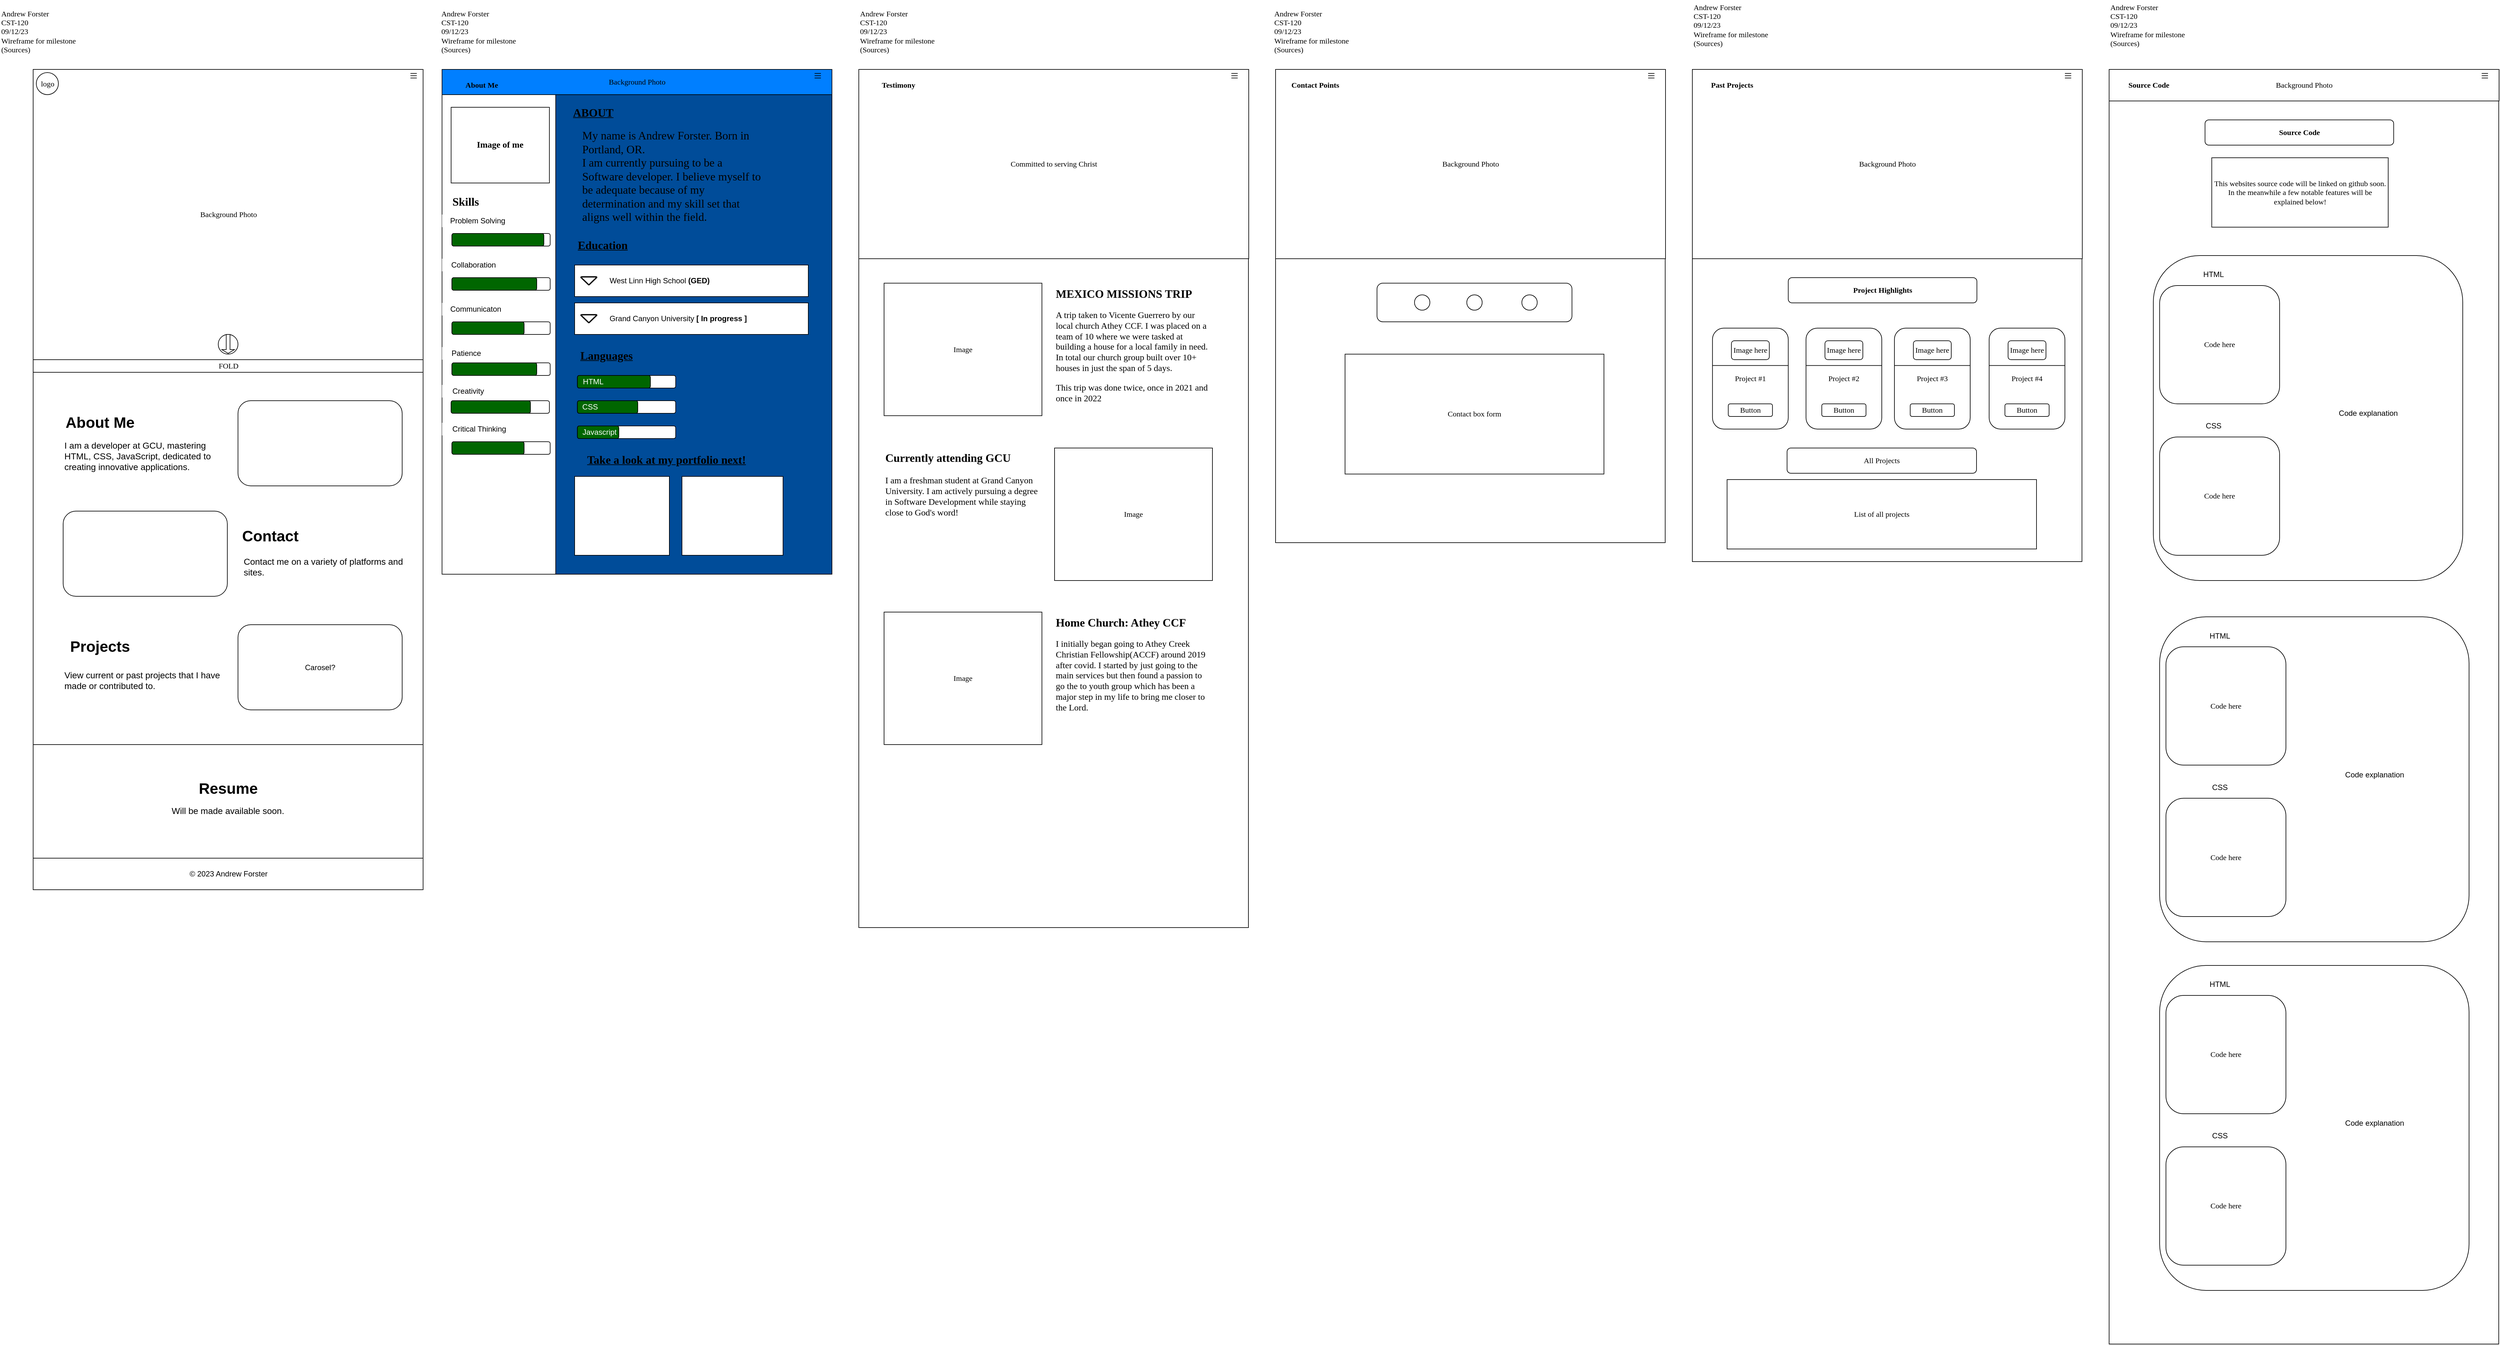 <mxfile version="22.1.8" type="device">
  <diagram name="Page-1" id="DfaQIMsCDU9yjPbXMoNp">
    <mxGraphModel dx="1050" dy="522" grid="1" gridSize="10" guides="1" tooltips="1" connect="1" arrows="1" fold="1" page="1" pageScale="1" pageWidth="850" pageHeight="1100" math="0" shadow="0">
      <root>
        <mxCell id="0" />
        <mxCell id="1" parent="0" />
        <mxCell id="XNPPgBirTSKhmGmdOp4F-1" value="Andrew Forster&lt;br&gt;&lt;div style=&quot;&quot;&gt;&lt;span style=&quot;background-color: initial;&quot;&gt;CST-120&lt;/span&gt;&lt;/div&gt;&lt;div style=&quot;&quot;&gt;&lt;span style=&quot;background-color: initial;&quot;&gt;09/12/23&lt;/span&gt;&lt;/div&gt;&lt;div style=&quot;&quot;&gt;&lt;span style=&quot;background-color: initial;&quot;&gt;Wireframe for milestone&amp;nbsp;&lt;/span&gt;&lt;/div&gt;&lt;div style=&quot;&quot;&gt;&lt;span style=&quot;background-color: initial;&quot;&gt;(Sources)&lt;/span&gt;&lt;/div&gt;" style="text;strokeColor=none;align=left;fillColor=none;html=1;verticalAlign=middle;whiteSpace=wrap;rounded=0;fontFamily=Montserrat;fontSource=https%3A%2F%2Ffonts.googleapis.com%2Fcss%3Ffamily%3DMontserrat;" parent="1" vertex="1">
          <mxGeometry x="160" y="30" width="155" height="80" as="geometry" />
        </mxCell>
        <mxCell id="XNPPgBirTSKhmGmdOp4F-4" value="Background Photo" style="rounded=0;whiteSpace=wrap;html=1;fontFamily=Montserrat;fontSource=https%3A%2F%2Ffonts.googleapis.com%2Fcss%3Ffamily%3DMontserrat;" parent="1" vertex="1">
          <mxGeometry x="212.5" y="130" width="617.5" height="460" as="geometry" />
        </mxCell>
        <mxCell id="XNPPgBirTSKhmGmdOp4F-12" value="logo" style="ellipse;whiteSpace=wrap;html=1;aspect=fixed;fontFamily=Montserrat;fontSource=https%3A%2F%2Ffonts.googleapis.com%2Fcss%3Ffamily%3DMontserrat;" parent="1" vertex="1">
          <mxGeometry x="217.5" y="135" width="35" height="35" as="geometry" />
        </mxCell>
        <mxCell id="XNPPgBirTSKhmGmdOp4F-13" value="FOLD" style="rounded=0;whiteSpace=wrap;html=1;fontFamily=Montserrat;fontSource=https%3A%2F%2Ffonts.googleapis.com%2Fcss%3Ffamily%3DMontserrat;" parent="1" vertex="1">
          <mxGeometry x="212.5" y="590" width="617.5" height="20" as="geometry" />
        </mxCell>
        <mxCell id="XNPPgBirTSKhmGmdOp4F-15" value="" style="ellipse;whiteSpace=wrap;html=1;aspect=fixed;fontFamily=Montserrat;fontSource=https%3A%2F%2Ffonts.googleapis.com%2Fcss%3Ffamily%3DMontserrat;" parent="1" vertex="1">
          <mxGeometry x="505.63" y="550" width="31.25" height="31.25" as="geometry" />
        </mxCell>
        <mxCell id="XNPPgBirTSKhmGmdOp4F-17" value="" style="shape=singleArrow;direction=south;whiteSpace=wrap;html=1;fontFamily=Montserrat;fontSource=https%3A%2F%2Ffonts.googleapis.com%2Fcss%3Ffamily%3DMontserrat;" parent="1" vertex="1">
          <mxGeometry x="511.25" y="550" width="20" height="30" as="geometry" />
        </mxCell>
        <mxCell id="XNPPgBirTSKhmGmdOp4F-49" value="" style="endArrow=none;html=1;rounded=0;fontFamily=Montserrat;fontSource=https%3A%2F%2Ffonts.googleapis.com%2Fcss%3Ffamily%3DMontserrat;" parent="1" edge="1">
          <mxGeometry width="50" height="50" relative="1" as="geometry">
            <mxPoint x="810" y="140" as="sourcePoint" />
            <mxPoint x="820" y="140" as="targetPoint" />
          </mxGeometry>
        </mxCell>
        <mxCell id="XNPPgBirTSKhmGmdOp4F-53" value="" style="shape=link;html=1;rounded=0;width=7.183;fontFamily=Montserrat;fontSource=https%3A%2F%2Ffonts.googleapis.com%2Fcss%3Ffamily%3DMontserrat;" parent="1" edge="1">
          <mxGeometry width="100" relative="1" as="geometry">
            <mxPoint x="810" y="140" as="sourcePoint" />
            <mxPoint x="820" y="140" as="targetPoint" />
          </mxGeometry>
        </mxCell>
        <mxCell id="XNPPgBirTSKhmGmdOp4F-59" value="Background Photo" style="rounded=0;whiteSpace=wrap;html=1;fillColor=#007FFF;fontFamily=Montserrat;fontSource=https%3A%2F%2Ffonts.googleapis.com%2Fcss%3Ffamily%3DMontserrat;" parent="1" vertex="1">
          <mxGeometry x="860" y="130" width="617.5" height="40" as="geometry" />
        </mxCell>
        <mxCell id="XNPPgBirTSKhmGmdOp4F-60" value="" style="endArrow=none;html=1;rounded=0;fontFamily=Montserrat;fontSource=https%3A%2F%2Ffonts.googleapis.com%2Fcss%3Ffamily%3DMontserrat;" parent="1" edge="1">
          <mxGeometry width="50" height="50" relative="1" as="geometry">
            <mxPoint x="1450" y="140" as="sourcePoint" />
            <mxPoint x="1460" y="140" as="targetPoint" />
          </mxGeometry>
        </mxCell>
        <mxCell id="XNPPgBirTSKhmGmdOp4F-61" value="" style="shape=link;html=1;rounded=0;width=7.183;fontFamily=Montserrat;fontSource=https%3A%2F%2Ffonts.googleapis.com%2Fcss%3Ffamily%3DMontserrat;" parent="1" edge="1">
          <mxGeometry width="100" relative="1" as="geometry">
            <mxPoint x="1450" y="140" as="sourcePoint" />
            <mxPoint x="1460" y="140" as="targetPoint" />
          </mxGeometry>
        </mxCell>
        <mxCell id="XNPPgBirTSKhmGmdOp4F-62" value="&lt;b&gt;About Me&lt;/b&gt;" style="text;html=1;strokeColor=none;fillColor=none;align=center;verticalAlign=middle;whiteSpace=wrap;rounded=0;fontFamily=Montserrat;fontSource=https%3A%2F%2Ffonts.googleapis.com%2Fcss%3Ffamily%3DMontserrat;" parent="1" vertex="1">
          <mxGeometry x="860" y="140" width="126.25" height="30" as="geometry" />
        </mxCell>
        <mxCell id="XNPPgBirTSKhmGmdOp4F-139" value="" style="rounded=0;whiteSpace=wrap;html=1;fontFamily=Montserrat;fontSource=https%3A%2F%2Ffonts.googleapis.com%2Fcss%3Ffamily%3DMontserrat;" parent="1" vertex="1">
          <mxGeometry x="1520" y="430" width="617" height="1060" as="geometry" />
        </mxCell>
        <mxCell id="XNPPgBirTSKhmGmdOp4F-140" value="Committed to serving Christ" style="rounded=0;whiteSpace=wrap;html=1;fontFamily=Montserrat;fontSource=https%3A%2F%2Ffonts.googleapis.com%2Fcss%3Ffamily%3DMontserrat;" parent="1" vertex="1">
          <mxGeometry x="1520" y="130" width="617.5" height="300" as="geometry" />
        </mxCell>
        <mxCell id="XNPPgBirTSKhmGmdOp4F-141" value="" style="endArrow=none;html=1;rounded=0;fontFamily=Montserrat;fontSource=https%3A%2F%2Ffonts.googleapis.com%2Fcss%3Ffamily%3DMontserrat;" parent="1" edge="1">
          <mxGeometry width="50" height="50" relative="1" as="geometry">
            <mxPoint x="2110" y="140" as="sourcePoint" />
            <mxPoint x="2120" y="140" as="targetPoint" />
          </mxGeometry>
        </mxCell>
        <mxCell id="XNPPgBirTSKhmGmdOp4F-142" value="" style="shape=link;html=1;rounded=0;width=7.183;fontFamily=Montserrat;fontSource=https%3A%2F%2Ffonts.googleapis.com%2Fcss%3Ffamily%3DMontserrat;" parent="1" edge="1">
          <mxGeometry width="100" relative="1" as="geometry">
            <mxPoint x="2110" y="140" as="sourcePoint" />
            <mxPoint x="2120" y="140" as="targetPoint" />
          </mxGeometry>
        </mxCell>
        <mxCell id="XNPPgBirTSKhmGmdOp4F-143" value="&lt;b&gt;Testimony&lt;/b&gt;" style="text;html=1;strokeColor=none;fillColor=none;align=center;verticalAlign=middle;whiteSpace=wrap;rounded=0;fontFamily=Montserrat;fontSource=https%3A%2F%2Ffonts.googleapis.com%2Fcss%3Ffamily%3DMontserrat;" parent="1" vertex="1">
          <mxGeometry x="1520" y="140" width="126.25" height="30" as="geometry" />
        </mxCell>
        <mxCell id="XNPPgBirTSKhmGmdOp4F-162" value="&lt;font style=&quot;&quot;&gt;&lt;font style=&quot;font-size: 18px;&quot;&gt;&lt;b style=&quot;&quot;&gt;MEXICO MISSIONS TRIP&lt;/b&gt;&lt;br&gt;&lt;/font&gt;&lt;br&gt;&lt;font style=&quot;font-size: 14px;&quot;&gt;A trip taken to Vicente Guerrero by our local church Athey CCF. I was placed on a team of 10 where we were tasked at building a house for a local family in need. In total our church group built over 10+ houses in just the span of 5 days.&lt;br&gt;&lt;/font&gt;&lt;br&gt;&lt;font style=&quot;font-size: 14px;&quot;&gt;This trip was done twice, once in 2021 and once in 2022&lt;/font&gt;&lt;br&gt;&lt;/font&gt;" style="rounded=0;whiteSpace=wrap;html=1;fontFamily=Montserrat;fontSource=https%3A%2F%2Ffonts.googleapis.com%2Fcss%3Ffamily%3DMontserrat;strokeColor=none;align=left;verticalAlign=top;" parent="1" vertex="1">
          <mxGeometry x="1830" y="468.75" width="250" height="211.25" as="geometry" />
        </mxCell>
        <mxCell id="XNPPgBirTSKhmGmdOp4F-163" value="" style="rounded=0;whiteSpace=wrap;html=1;fontFamily=Montserrat;fontSource=https%3A%2F%2Ffonts.googleapis.com%2Fcss%3Ffamily%3DMontserrat;" parent="1" vertex="1">
          <mxGeometry x="2180" y="430" width="617" height="450" as="geometry" />
        </mxCell>
        <mxCell id="XNPPgBirTSKhmGmdOp4F-164" value="Background Photo" style="rounded=0;whiteSpace=wrap;html=1;fontFamily=Montserrat;fontSource=https%3A%2F%2Ffonts.googleapis.com%2Fcss%3Ffamily%3DMontserrat;" parent="1" vertex="1">
          <mxGeometry x="2180" y="130" width="617.5" height="300" as="geometry" />
        </mxCell>
        <mxCell id="XNPPgBirTSKhmGmdOp4F-165" value="" style="endArrow=none;html=1;rounded=0;fontFamily=Montserrat;fontSource=https%3A%2F%2Ffonts.googleapis.com%2Fcss%3Ffamily%3DMontserrat;" parent="1" edge="1">
          <mxGeometry width="50" height="50" relative="1" as="geometry">
            <mxPoint x="2770" y="140" as="sourcePoint" />
            <mxPoint x="2780" y="140" as="targetPoint" />
          </mxGeometry>
        </mxCell>
        <mxCell id="XNPPgBirTSKhmGmdOp4F-166" value="" style="shape=link;html=1;rounded=0;width=7.183;fontFamily=Montserrat;fontSource=https%3A%2F%2Ffonts.googleapis.com%2Fcss%3Ffamily%3DMontserrat;" parent="1" edge="1">
          <mxGeometry width="100" relative="1" as="geometry">
            <mxPoint x="2770" y="140" as="sourcePoint" />
            <mxPoint x="2780" y="140" as="targetPoint" />
          </mxGeometry>
        </mxCell>
        <mxCell id="XNPPgBirTSKhmGmdOp4F-167" value="&lt;b&gt;Contact Points&lt;/b&gt;" style="text;html=1;strokeColor=none;fillColor=none;align=center;verticalAlign=middle;whiteSpace=wrap;rounded=0;fontFamily=Montserrat;fontSource=https%3A%2F%2Ffonts.googleapis.com%2Fcss%3Ffamily%3DMontserrat;" parent="1" vertex="1">
          <mxGeometry x="2180" y="140" width="126.25" height="30" as="geometry" />
        </mxCell>
        <mxCell id="XNPPgBirTSKhmGmdOp4F-168" value="" style="rounded=1;whiteSpace=wrap;html=1;fontFamily=Montserrat;fontSource=https%3A%2F%2Ffonts.googleapis.com%2Fcss%3Ffamily%3DMontserrat;" parent="1" vertex="1">
          <mxGeometry x="2340.63" y="468.75" width="308.75" height="61.25" as="geometry" />
        </mxCell>
        <mxCell id="XNPPgBirTSKhmGmdOp4F-170" value="" style="ellipse;whiteSpace=wrap;html=1;aspect=fixed;fontFamily=Montserrat;fontSource=https%3A%2F%2Ffonts.googleapis.com%2Fcss%3Ffamily%3DMontserrat;" parent="1" vertex="1">
          <mxGeometry x="2400" y="487.19" width="24.37" height="24.37" as="geometry" />
        </mxCell>
        <mxCell id="XNPPgBirTSKhmGmdOp4F-171" value="" style="ellipse;whiteSpace=wrap;html=1;aspect=fixed;fontFamily=Montserrat;fontSource=https%3A%2F%2Ffonts.googleapis.com%2Fcss%3Ffamily%3DMontserrat;" parent="1" vertex="1">
          <mxGeometry x="2482.81" y="487.19" width="24.37" height="24.37" as="geometry" />
        </mxCell>
        <mxCell id="XNPPgBirTSKhmGmdOp4F-172" value="" style="ellipse;whiteSpace=wrap;html=1;aspect=fixed;fontFamily=Montserrat;fontSource=https%3A%2F%2Ffonts.googleapis.com%2Fcss%3Ffamily%3DMontserrat;" parent="1" vertex="1">
          <mxGeometry x="2570" y="487.19" width="24.37" height="24.37" as="geometry" />
        </mxCell>
        <mxCell id="XNPPgBirTSKhmGmdOp4F-174" value="Contact box form" style="rounded=0;whiteSpace=wrap;html=1;fontFamily=Montserrat;fontSource=https%3A%2F%2Ffonts.googleapis.com%2Fcss%3Ffamily%3DMontserrat;" parent="1" vertex="1">
          <mxGeometry x="2290.01" y="581.25" width="410" height="190" as="geometry" />
        </mxCell>
        <mxCell id="XNPPgBirTSKhmGmdOp4F-175" value="" style="rounded=0;whiteSpace=wrap;html=1;fontFamily=Montserrat;fontSource=https%3A%2F%2Ffonts.googleapis.com%2Fcss%3Ffamily%3DMontserrat;" parent="1" vertex="1">
          <mxGeometry x="2840" y="430" width="617" height="480" as="geometry" />
        </mxCell>
        <mxCell id="XNPPgBirTSKhmGmdOp4F-176" value="Background Photo" style="rounded=0;whiteSpace=wrap;html=1;fontFamily=Montserrat;fontSource=https%3A%2F%2Ffonts.googleapis.com%2Fcss%3Ffamily%3DMontserrat;" parent="1" vertex="1">
          <mxGeometry x="2840" y="130" width="617.5" height="300" as="geometry" />
        </mxCell>
        <mxCell id="XNPPgBirTSKhmGmdOp4F-177" value="" style="endArrow=none;html=1;rounded=0;fontFamily=Montserrat;fontSource=https%3A%2F%2Ffonts.googleapis.com%2Fcss%3Ffamily%3DMontserrat;" parent="1" edge="1">
          <mxGeometry width="50" height="50" relative="1" as="geometry">
            <mxPoint x="3430" y="140" as="sourcePoint" />
            <mxPoint x="3440" y="140" as="targetPoint" />
          </mxGeometry>
        </mxCell>
        <mxCell id="XNPPgBirTSKhmGmdOp4F-178" value="" style="shape=link;html=1;rounded=0;width=7.183;fontFamily=Montserrat;fontSource=https%3A%2F%2Ffonts.googleapis.com%2Fcss%3Ffamily%3DMontserrat;" parent="1" edge="1">
          <mxGeometry width="100" relative="1" as="geometry">
            <mxPoint x="3430" y="140" as="sourcePoint" />
            <mxPoint x="3440" y="140" as="targetPoint" />
          </mxGeometry>
        </mxCell>
        <mxCell id="XNPPgBirTSKhmGmdOp4F-179" value="&lt;b&gt;Past Projects&lt;/b&gt;" style="text;html=1;strokeColor=none;fillColor=none;align=center;verticalAlign=middle;whiteSpace=wrap;rounded=0;fontFamily=Montserrat;fontSource=https%3A%2F%2Ffonts.googleapis.com%2Fcss%3Ffamily%3DMontserrat;" parent="1" vertex="1">
          <mxGeometry x="2840" y="140" width="126.25" height="30" as="geometry" />
        </mxCell>
        <mxCell id="XNPPgBirTSKhmGmdOp4F-180" value="Project #1" style="rounded=1;whiteSpace=wrap;html=1;fontFamily=Montserrat;fontSource=https%3A%2F%2Ffonts.googleapis.com%2Fcss%3Ffamily%3DMontserrat;" parent="1" vertex="1">
          <mxGeometry x="2871.88" y="540" width="120" height="160" as="geometry" />
        </mxCell>
        <mxCell id="XNPPgBirTSKhmGmdOp4F-181" value="Project #2" style="rounded=1;whiteSpace=wrap;html=1;fontFamily=Montserrat;fontSource=https%3A%2F%2Ffonts.googleapis.com%2Fcss%3Ffamily%3DMontserrat;" parent="1" vertex="1">
          <mxGeometry x="3020" y="540" width="120" height="160" as="geometry" />
        </mxCell>
        <mxCell id="XNPPgBirTSKhmGmdOp4F-182" value="Project #3" style="rounded=1;whiteSpace=wrap;html=1;fontFamily=Montserrat;fontSource=https%3A%2F%2Ffonts.googleapis.com%2Fcss%3Ffamily%3DMontserrat;" parent="1" vertex="1">
          <mxGeometry x="3160" y="540" width="120" height="160" as="geometry" />
        </mxCell>
        <mxCell id="XNPPgBirTSKhmGmdOp4F-183" value="Project #4" style="rounded=1;whiteSpace=wrap;html=1;fontFamily=Montserrat;fontSource=https%3A%2F%2Ffonts.googleapis.com%2Fcss%3Ffamily%3DMontserrat;" parent="1" vertex="1">
          <mxGeometry x="3310" y="540" width="120" height="160" as="geometry" />
        </mxCell>
        <mxCell id="XNPPgBirTSKhmGmdOp4F-184" value="" style="endArrow=none;html=1;rounded=0;entryX=0;entryY=0.5;entryDx=0;entryDy=0;exitX=1;exitY=0.5;exitDx=0;exitDy=0;fontFamily=Montserrat;fontSource=https%3A%2F%2Ffonts.googleapis.com%2Fcss%3Ffamily%3DMontserrat;" parent="1" edge="1">
          <mxGeometry width="50" height="50" relative="1" as="geometry">
            <mxPoint x="3140" y="599.29" as="sourcePoint" />
            <mxPoint x="3020" y="599.29" as="targetPoint" />
          </mxGeometry>
        </mxCell>
        <mxCell id="XNPPgBirTSKhmGmdOp4F-185" value="" style="endArrow=none;html=1;rounded=0;entryX=0;entryY=0.5;entryDx=0;entryDy=0;exitX=1;exitY=0.5;exitDx=0;exitDy=0;fontFamily=Montserrat;fontSource=https%3A%2F%2Ffonts.googleapis.com%2Fcss%3Ffamily%3DMontserrat;" parent="1" edge="1">
          <mxGeometry width="50" height="50" relative="1" as="geometry">
            <mxPoint x="3280" y="599.29" as="sourcePoint" />
            <mxPoint x="3160" y="599.29" as="targetPoint" />
          </mxGeometry>
        </mxCell>
        <mxCell id="XNPPgBirTSKhmGmdOp4F-186" value="" style="endArrow=none;html=1;rounded=0;entryX=0;entryY=0.5;entryDx=0;entryDy=0;exitX=1;exitY=0.5;exitDx=0;exitDy=0;fontFamily=Montserrat;fontSource=https%3A%2F%2Ffonts.googleapis.com%2Fcss%3Ffamily%3DMontserrat;" parent="1" edge="1">
          <mxGeometry width="50" height="50" relative="1" as="geometry">
            <mxPoint x="2991.88" y="599.29" as="sourcePoint" />
            <mxPoint x="2871.88" y="599.29" as="targetPoint" />
          </mxGeometry>
        </mxCell>
        <mxCell id="XNPPgBirTSKhmGmdOp4F-187" value="" style="endArrow=none;html=1;rounded=0;entryX=0;entryY=0.5;entryDx=0;entryDy=0;exitX=1;exitY=0.5;exitDx=0;exitDy=0;fontFamily=Montserrat;fontSource=https%3A%2F%2Ffonts.googleapis.com%2Fcss%3Ffamily%3DMontserrat;" parent="1" edge="1">
          <mxGeometry width="50" height="50" relative="1" as="geometry">
            <mxPoint x="3430" y="599.29" as="sourcePoint" />
            <mxPoint x="3310" y="599.29" as="targetPoint" />
          </mxGeometry>
        </mxCell>
        <mxCell id="XNPPgBirTSKhmGmdOp4F-188" value="Image here" style="rounded=1;whiteSpace=wrap;html=1;fontFamily=Montserrat;fontSource=https%3A%2F%2Ffonts.googleapis.com%2Fcss%3Ffamily%3DMontserrat;" parent="1" vertex="1">
          <mxGeometry x="2901.88" y="560" width="60" height="30" as="geometry" />
        </mxCell>
        <mxCell id="XNPPgBirTSKhmGmdOp4F-189" value="Image here" style="rounded=1;whiteSpace=wrap;html=1;fontFamily=Montserrat;fontSource=https%3A%2F%2Ffonts.googleapis.com%2Fcss%3Ffamily%3DMontserrat;" parent="1" vertex="1">
          <mxGeometry x="3050" y="560" width="60" height="30" as="geometry" />
        </mxCell>
        <mxCell id="XNPPgBirTSKhmGmdOp4F-190" value="Image here" style="rounded=1;whiteSpace=wrap;html=1;fontFamily=Montserrat;fontSource=https%3A%2F%2Ffonts.googleapis.com%2Fcss%3Ffamily%3DMontserrat;" parent="1" vertex="1">
          <mxGeometry x="3190" y="560" width="60" height="30" as="geometry" />
        </mxCell>
        <mxCell id="XNPPgBirTSKhmGmdOp4F-191" value="Image here" style="rounded=1;whiteSpace=wrap;html=1;fontFamily=Montserrat;fontSource=https%3A%2F%2Ffonts.googleapis.com%2Fcss%3Ffamily%3DMontserrat;" parent="1" vertex="1">
          <mxGeometry x="3340" y="560" width="60" height="30" as="geometry" />
        </mxCell>
        <mxCell id="XNPPgBirTSKhmGmdOp4F-192" value="Button" style="rounded=1;whiteSpace=wrap;html=1;fontFamily=Montserrat;fontSource=https%3A%2F%2Ffonts.googleapis.com%2Fcss%3Ffamily%3DMontserrat;" parent="1" vertex="1">
          <mxGeometry x="3045" y="660" width="70" height="20" as="geometry" />
        </mxCell>
        <mxCell id="XNPPgBirTSKhmGmdOp4F-193" value="Button" style="rounded=1;whiteSpace=wrap;html=1;fontFamily=Montserrat;fontSource=https%3A%2F%2Ffonts.googleapis.com%2Fcss%3Ffamily%3DMontserrat;" parent="1" vertex="1">
          <mxGeometry x="2896.88" y="660" width="70" height="20" as="geometry" />
        </mxCell>
        <mxCell id="XNPPgBirTSKhmGmdOp4F-194" value="Button" style="rounded=1;whiteSpace=wrap;html=1;fontFamily=Montserrat;fontSource=https%3A%2F%2Ffonts.googleapis.com%2Fcss%3Ffamily%3DMontserrat;" parent="1" vertex="1">
          <mxGeometry x="3185" y="660" width="70" height="20" as="geometry" />
        </mxCell>
        <mxCell id="XNPPgBirTSKhmGmdOp4F-195" value="Button" style="rounded=1;whiteSpace=wrap;html=1;fontFamily=Montserrat;fontSource=https%3A%2F%2Ffonts.googleapis.com%2Fcss%3Ffamily%3DMontserrat;" parent="1" vertex="1">
          <mxGeometry x="3335" y="660" width="70" height="20" as="geometry" />
        </mxCell>
        <mxCell id="XNPPgBirTSKhmGmdOp4F-196" value="&lt;b&gt;Project Highlights&lt;/b&gt;" style="rounded=1;whiteSpace=wrap;html=1;fontFamily=Montserrat;fontSource=https%3A%2F%2Ffonts.googleapis.com%2Fcss%3Ffamily%3DMontserrat;" parent="1" vertex="1">
          <mxGeometry x="2991.88" y="460" width="298.75" height="40" as="geometry" />
        </mxCell>
        <mxCell id="XNPPgBirTSKhmGmdOp4F-197" value="All Projects" style="rounded=1;whiteSpace=wrap;html=1;fontFamily=Montserrat;fontSource=https%3A%2F%2Ffonts.googleapis.com%2Fcss%3Ffamily%3DMontserrat;" parent="1" vertex="1">
          <mxGeometry x="2990" y="730" width="300" height="40" as="geometry" />
        </mxCell>
        <mxCell id="XNPPgBirTSKhmGmdOp4F-198" value="List of all projects" style="rounded=0;whiteSpace=wrap;html=1;fontFamily=Montserrat;fontSource=https%3A%2F%2Ffonts.googleapis.com%2Fcss%3Ffamily%3DMontserrat;" parent="1" vertex="1">
          <mxGeometry x="2895" y="780" width="490" height="110" as="geometry" />
        </mxCell>
        <mxCell id="XNPPgBirTSKhmGmdOp4F-199" value="" style="rounded=0;whiteSpace=wrap;html=1;fontFamily=Montserrat;fontSource=https%3A%2F%2Ffonts.googleapis.com%2Fcss%3Ffamily%3DMontserrat;" parent="1" vertex="1">
          <mxGeometry x="3500" y="180" width="617" height="1970" as="geometry" />
        </mxCell>
        <mxCell id="XNPPgBirTSKhmGmdOp4F-200" value="Background Photo" style="rounded=0;whiteSpace=wrap;html=1;fontFamily=Montserrat;fontSource=https%3A%2F%2Ffonts.googleapis.com%2Fcss%3Ffamily%3DMontserrat;" parent="1" vertex="1">
          <mxGeometry x="3500" y="130" width="617.5" height="50" as="geometry" />
        </mxCell>
        <mxCell id="XNPPgBirTSKhmGmdOp4F-201" value="" style="endArrow=none;html=1;rounded=0;fontFamily=Montserrat;fontSource=https%3A%2F%2Ffonts.googleapis.com%2Fcss%3Ffamily%3DMontserrat;" parent="1" edge="1">
          <mxGeometry width="50" height="50" relative="1" as="geometry">
            <mxPoint x="4090" y="140" as="sourcePoint" />
            <mxPoint x="4100" y="140" as="targetPoint" />
          </mxGeometry>
        </mxCell>
        <mxCell id="XNPPgBirTSKhmGmdOp4F-202" value="" style="shape=link;html=1;rounded=0;width=7.183;fontFamily=Montserrat;fontSource=https%3A%2F%2Ffonts.googleapis.com%2Fcss%3Ffamily%3DMontserrat;" parent="1" edge="1">
          <mxGeometry width="100" relative="1" as="geometry">
            <mxPoint x="4090" y="140" as="sourcePoint" />
            <mxPoint x="4100" y="140" as="targetPoint" />
          </mxGeometry>
        </mxCell>
        <mxCell id="XNPPgBirTSKhmGmdOp4F-203" value="&lt;b&gt;Source Code&lt;/b&gt;" style="text;html=1;strokeColor=none;fillColor=none;align=center;verticalAlign=middle;whiteSpace=wrap;rounded=0;fontFamily=Montserrat;fontSource=https%3A%2F%2Ffonts.googleapis.com%2Fcss%3Ffamily%3DMontserrat;" parent="1" vertex="1">
          <mxGeometry x="3500" y="140" width="126.25" height="30" as="geometry" />
        </mxCell>
        <mxCell id="XNPPgBirTSKhmGmdOp4F-204" value="" style="rounded=1;whiteSpace=wrap;html=1;fontFamily=Montserrat;fontSource=https%3A%2F%2Ffonts.googleapis.com%2Fcss%3Ffamily%3DMontserrat;" parent="1" vertex="1">
          <mxGeometry x="3570" y="425" width="490" height="515" as="geometry" />
        </mxCell>
        <mxCell id="XNPPgBirTSKhmGmdOp4F-212" value="Code here" style="rounded=1;whiteSpace=wrap;html=1;fontFamily=Montserrat;fontSource=https%3A%2F%2Ffonts.googleapis.com%2Fcss%3Ffamily%3DMontserrat;" parent="1" vertex="1">
          <mxGeometry x="3580" y="472.5" width="190" height="187.5" as="geometry" />
        </mxCell>
        <mxCell id="XNPPgBirTSKhmGmdOp4F-220" value="&lt;b&gt;Source Code&lt;/b&gt;" style="rounded=1;whiteSpace=wrap;html=1;fontFamily=Montserrat;fontSource=https%3A%2F%2Ffonts.googleapis.com%2Fcss%3Ffamily%3DMontserrat;" parent="1" vertex="1">
          <mxGeometry x="3651.88" y="210" width="298.75" height="40" as="geometry" />
        </mxCell>
        <mxCell id="XNPPgBirTSKhmGmdOp4F-222" value="This websites source code will be linked on github soon. In the meanwhile a few notable features will be explained below!" style="rounded=0;whiteSpace=wrap;html=1;fontFamily=Montserrat;fontSource=https%3A%2F%2Ffonts.googleapis.com%2Fcss%3Ffamily%3DMontserrat;" parent="1" vertex="1">
          <mxGeometry x="3662.57" y="270" width="279.38" height="110" as="geometry" />
        </mxCell>
        <mxCell id="AJHhCcERrYtMLQFG_yPB-1" value="Andrew Forster&lt;br&gt;&lt;div style=&quot;&quot;&gt;&lt;span style=&quot;background-color: initial;&quot;&gt;CST-120&lt;/span&gt;&lt;/div&gt;&lt;div style=&quot;&quot;&gt;&lt;span style=&quot;background-color: initial;&quot;&gt;09/12/23&lt;/span&gt;&lt;/div&gt;&lt;div style=&quot;&quot;&gt;&lt;span style=&quot;background-color: initial;&quot;&gt;Wireframe for milestone&amp;nbsp;&lt;/span&gt;&lt;/div&gt;&lt;div style=&quot;&quot;&gt;&lt;span style=&quot;background-color: initial;&quot;&gt;(Sources)&lt;/span&gt;&lt;/div&gt;" style="text;strokeColor=none;align=left;fillColor=none;html=1;verticalAlign=middle;whiteSpace=wrap;rounded=0;fontFamily=Montserrat;fontSource=https%3A%2F%2Ffonts.googleapis.com%2Fcss%3Ffamily%3DMontserrat;" parent="1" vertex="1">
          <mxGeometry x="856.88" y="30" width="155" height="80" as="geometry" />
        </mxCell>
        <mxCell id="AJHhCcERrYtMLQFG_yPB-2" value="Andrew Forster&lt;br&gt;&lt;div style=&quot;&quot;&gt;&lt;span style=&quot;background-color: initial;&quot;&gt;CST-120&lt;/span&gt;&lt;/div&gt;&lt;div style=&quot;&quot;&gt;&lt;span style=&quot;background-color: initial;&quot;&gt;09/12/23&lt;/span&gt;&lt;/div&gt;&lt;div style=&quot;&quot;&gt;&lt;span style=&quot;background-color: initial;&quot;&gt;Wireframe for milestone&amp;nbsp;&lt;/span&gt;&lt;/div&gt;&lt;div style=&quot;&quot;&gt;&lt;span style=&quot;background-color: initial;&quot;&gt;(Sources)&lt;/span&gt;&lt;/div&gt;" style="text;strokeColor=none;align=left;fillColor=none;html=1;verticalAlign=middle;whiteSpace=wrap;rounded=0;fontFamily=Montserrat;fontSource=https%3A%2F%2Ffonts.googleapis.com%2Fcss%3Ffamily%3DMontserrat;" parent="1" vertex="1">
          <mxGeometry x="1520" y="30" width="155" height="80" as="geometry" />
        </mxCell>
        <mxCell id="AJHhCcERrYtMLQFG_yPB-3" value="Andrew Forster&lt;br&gt;&lt;div style=&quot;&quot;&gt;&lt;span style=&quot;background-color: initial;&quot;&gt;CST-120&lt;/span&gt;&lt;/div&gt;&lt;div style=&quot;&quot;&gt;&lt;span style=&quot;background-color: initial;&quot;&gt;09/12/23&lt;/span&gt;&lt;/div&gt;&lt;div style=&quot;&quot;&gt;&lt;span style=&quot;background-color: initial;&quot;&gt;Wireframe for milestone&amp;nbsp;&lt;/span&gt;&lt;/div&gt;&lt;div style=&quot;&quot;&gt;&lt;span style=&quot;background-color: initial;&quot;&gt;(Sources)&lt;/span&gt;&lt;/div&gt;" style="text;strokeColor=none;align=left;fillColor=none;html=1;verticalAlign=middle;whiteSpace=wrap;rounded=0;fontFamily=Montserrat;fontSource=https%3A%2F%2Ffonts.googleapis.com%2Fcss%3Ffamily%3DMontserrat;" parent="1" vertex="1">
          <mxGeometry x="2175.62" y="30" width="155" height="80" as="geometry" />
        </mxCell>
        <mxCell id="AJHhCcERrYtMLQFG_yPB-4" value="Andrew Forster&lt;br&gt;&lt;div style=&quot;&quot;&gt;&lt;span style=&quot;background-color: initial;&quot;&gt;CST-120&lt;/span&gt;&lt;/div&gt;&lt;div style=&quot;&quot;&gt;&lt;span style=&quot;background-color: initial;&quot;&gt;09/12/23&lt;/span&gt;&lt;/div&gt;&lt;div style=&quot;&quot;&gt;&lt;span style=&quot;background-color: initial;&quot;&gt;Wireframe for milestone&amp;nbsp;&lt;/span&gt;&lt;/div&gt;&lt;div style=&quot;&quot;&gt;&lt;span style=&quot;background-color: initial;&quot;&gt;(Sources)&lt;/span&gt;&lt;/div&gt;" style="text;strokeColor=none;align=left;fillColor=none;html=1;verticalAlign=middle;whiteSpace=wrap;rounded=0;fontFamily=Montserrat;fontSource=https%3A%2F%2Ffonts.googleapis.com%2Fcss%3Ffamily%3DMontserrat;" parent="1" vertex="1">
          <mxGeometry x="2840" y="20" width="155" height="80" as="geometry" />
        </mxCell>
        <mxCell id="AJHhCcERrYtMLQFG_yPB-5" value="Andrew Forster&lt;br&gt;&lt;div style=&quot;&quot;&gt;&lt;span style=&quot;background-color: initial;&quot;&gt;CST-120&lt;/span&gt;&lt;/div&gt;&lt;div style=&quot;&quot;&gt;&lt;span style=&quot;background-color: initial;&quot;&gt;09/12/23&lt;/span&gt;&lt;/div&gt;&lt;div style=&quot;&quot;&gt;&lt;span style=&quot;background-color: initial;&quot;&gt;Wireframe for milestone&amp;nbsp;&lt;/span&gt;&lt;/div&gt;&lt;div style=&quot;&quot;&gt;&lt;span style=&quot;background-color: initial;&quot;&gt;(Sources)&lt;/span&gt;&lt;/div&gt;" style="text;strokeColor=none;align=left;fillColor=none;html=1;verticalAlign=middle;whiteSpace=wrap;rounded=0;fontFamily=Montserrat;fontSource=https%3A%2F%2Ffonts.googleapis.com%2Fcss%3Ffamily%3DMontserrat;" parent="1" vertex="1">
          <mxGeometry x="3500" y="20" width="155" height="80" as="geometry" />
        </mxCell>
        <mxCell id="p-yxIIEr6ukb9wPfq_q1-2" value="" style="rounded=0;whiteSpace=wrap;html=1;fillColor=#004C99;fontFamily=Montserrat;fontSource=https%3A%2F%2Ffonts.googleapis.com%2Fcss%3Ffamily%3DMontserrat;" parent="1" vertex="1">
          <mxGeometry x="1040" y="170" width="437.5" height="760" as="geometry" />
        </mxCell>
        <mxCell id="p-yxIIEr6ukb9wPfq_q1-1" value="" style="rounded=0;whiteSpace=wrap;html=1;fontFamily=Montserrat;fontSource=https%3A%2F%2Ffonts.googleapis.com%2Fcss%3Ffamily%3DMontserrat;" parent="1" vertex="1">
          <mxGeometry x="860" y="170" width="180" height="760" as="geometry" />
        </mxCell>
        <mxCell id="p-yxIIEr6ukb9wPfq_q1-3" value="&lt;b&gt;&lt;font style=&quot;font-size: 14px;&quot;&gt;Image of me&lt;/font&gt;&lt;/b&gt;" style="rounded=0;whiteSpace=wrap;html=1;fontFamily=Montserrat;fontSource=https%3A%2F%2Ffonts.googleapis.com%2Fcss%3Ffamily%3DMontserrat;" parent="1" vertex="1">
          <mxGeometry x="874.38" y="190" width="155.62" height="120" as="geometry" />
        </mxCell>
        <mxCell id="p-yxIIEr6ukb9wPfq_q1-4" value="&lt;b&gt;&lt;font data-font-src=&quot;https://fonts.googleapis.com/css?family=Montserrat&quot; style=&quot;font-size: 18px;&quot;&gt;Skills&lt;/font&gt;&lt;/b&gt;" style="text;html=1;align=center;verticalAlign=middle;resizable=0;points=[];autosize=1;strokeColor=none;fillColor=none;fontFamily=Montserrat;fontSource=https%3A%2F%2Ffonts.googleapis.com%2Fcss%3Ffamily%3DMontserrat;" parent="1" vertex="1">
          <mxGeometry x="861.88" y="320" width="70" height="40" as="geometry" />
        </mxCell>
        <mxCell id="p-yxIIEr6ukb9wPfq_q1-6" value="" style="rounded=1;whiteSpace=wrap;html=1;" parent="1" vertex="1">
          <mxGeometry x="875.64" y="390" width="155.62" height="20" as="geometry" />
        </mxCell>
        <mxCell id="p-yxIIEr6ukb9wPfq_q1-8" value="" style="rounded=1;whiteSpace=wrap;html=1;fontColor=none;noLabel=1;labelBackgroundColor=#00CC00;fillColor=#006600;" parent="1" vertex="1">
          <mxGeometry x="875.64" y="390" width="145.62" height="20" as="geometry" />
        </mxCell>
        <mxCell id="p-yxIIEr6ukb9wPfq_q1-11" value="Problem Solving" style="rounded=0;whiteSpace=wrap;html=1;fillColor=default;strokeColor=none;" parent="1" vertex="1">
          <mxGeometry x="860" y="360" width="113.13" height="20" as="geometry" />
        </mxCell>
        <mxCell id="p-yxIIEr6ukb9wPfq_q1-18" value="" style="rounded=1;whiteSpace=wrap;html=1;" parent="1" vertex="1">
          <mxGeometry x="875.64" y="460" width="155.62" height="20" as="geometry" />
        </mxCell>
        <mxCell id="p-yxIIEr6ukb9wPfq_q1-19" value="" style="rounded=1;whiteSpace=wrap;html=1;fontColor=none;noLabel=1;labelBackgroundColor=#00CC00;fillColor=#006600;" parent="1" vertex="1">
          <mxGeometry x="875.64" y="460" width="134.36" height="20" as="geometry" />
        </mxCell>
        <mxCell id="p-yxIIEr6ukb9wPfq_q1-20" value="Collaboration" style="rounded=0;whiteSpace=wrap;html=1;fillColor=default;strokeColor=none;" parent="1" vertex="1">
          <mxGeometry x="860" y="430" width="100" height="20" as="geometry" />
        </mxCell>
        <mxCell id="p-yxIIEr6ukb9wPfq_q1-21" style="edgeStyle=orthogonalEdgeStyle;rounded=0;orthogonalLoop=1;jettySize=auto;html=1;exitX=0.5;exitY=1;exitDx=0;exitDy=0;" parent="1" source="p-yxIIEr6ukb9wPfq_q1-20" target="p-yxIIEr6ukb9wPfq_q1-20" edge="1">
          <mxGeometry relative="1" as="geometry" />
        </mxCell>
        <mxCell id="p-yxIIEr6ukb9wPfq_q1-22" value="" style="rounded=1;whiteSpace=wrap;html=1;" parent="1" vertex="1">
          <mxGeometry x="875.64" y="530" width="155.62" height="20" as="geometry" />
        </mxCell>
        <mxCell id="p-yxIIEr6ukb9wPfq_q1-23" value="" style="rounded=1;whiteSpace=wrap;html=1;fontColor=none;noLabel=1;labelBackgroundColor=#00CC00;fillColor=#006600;" parent="1" vertex="1">
          <mxGeometry x="875.64" y="530" width="114.36" height="20" as="geometry" />
        </mxCell>
        <mxCell id="p-yxIIEr6ukb9wPfq_q1-24" value="Communicaton" style="rounded=0;whiteSpace=wrap;html=1;fillColor=default;strokeColor=none;" parent="1" vertex="1">
          <mxGeometry x="860" y="500" width="106.56" height="20" as="geometry" />
        </mxCell>
        <mxCell id="p-yxIIEr6ukb9wPfq_q1-29" value="" style="rounded=1;whiteSpace=wrap;html=1;" parent="1" vertex="1">
          <mxGeometry x="875.64" y="595" width="155.62" height="20" as="geometry" />
        </mxCell>
        <mxCell id="p-yxIIEr6ukb9wPfq_q1-30" value="" style="rounded=1;whiteSpace=wrap;html=1;fontColor=none;noLabel=1;labelBackgroundColor=#00CC00;fillColor=#006600;" parent="1" vertex="1">
          <mxGeometry x="875.64" y="595" width="134.36" height="20" as="geometry" />
        </mxCell>
        <mxCell id="p-yxIIEr6ukb9wPfq_q1-31" value="Patience" style="rounded=0;whiteSpace=wrap;html=1;fillColor=default;strokeColor=none;" parent="1" vertex="1">
          <mxGeometry x="860" y="570" width="76.56" height="20" as="geometry" />
        </mxCell>
        <mxCell id="p-yxIIEr6ukb9wPfq_q1-35" value="" style="rounded=1;whiteSpace=wrap;html=1;" parent="1" vertex="1">
          <mxGeometry x="874.38" y="655" width="155.62" height="20" as="geometry" />
        </mxCell>
        <mxCell id="p-yxIIEr6ukb9wPfq_q1-36" value="" style="rounded=1;whiteSpace=wrap;html=1;fontColor=none;noLabel=1;labelBackgroundColor=#00CC00;fillColor=#006600;" parent="1" vertex="1">
          <mxGeometry x="874.38" y="655" width="125.62" height="20" as="geometry" />
        </mxCell>
        <mxCell id="p-yxIIEr6ukb9wPfq_q1-37" value="Creativity" style="rounded=0;whiteSpace=wrap;html=1;fillColor=default;strokeColor=none;" parent="1" vertex="1">
          <mxGeometry x="860" y="630" width="83.44" height="20" as="geometry" />
        </mxCell>
        <mxCell id="p-yxIIEr6ukb9wPfq_q1-39" value="" style="rounded=1;whiteSpace=wrap;html=1;" parent="1" vertex="1">
          <mxGeometry x="875.64" y="720" width="155.62" height="20" as="geometry" />
        </mxCell>
        <mxCell id="p-yxIIEr6ukb9wPfq_q1-40" value="" style="rounded=1;whiteSpace=wrap;html=1;fontColor=none;noLabel=1;labelBackgroundColor=#00CC00;fillColor=#006600;" parent="1" vertex="1">
          <mxGeometry x="875.64" y="720" width="114.36" height="20" as="geometry" />
        </mxCell>
        <mxCell id="p-yxIIEr6ukb9wPfq_q1-41" value="Critical Thinking" style="rounded=0;whiteSpace=wrap;html=1;fillColor=default;strokeColor=none;" parent="1" vertex="1">
          <mxGeometry x="860" y="690" width="118.44" height="20" as="geometry" />
        </mxCell>
        <mxCell id="p-yxIIEr6ukb9wPfq_q1-45" value="&lt;p style=&quot;line-height: 140%;&quot;&gt;&lt;b style=&quot;border-color: var(--border-color);&quot;&gt;&lt;font style=&quot;border-color: var(--border-color);&quot; size=&quot;1&quot; data-font-src=&quot;https://fonts.googleapis.com/css?family=Montserrat&quot; face=&quot;Montserrat&quot;&gt;&lt;u style=&quot;border-color: var(--border-color); font-size: 18px;&quot;&gt;ABOUT&lt;/u&gt;&lt;/font&gt;&lt;/b&gt;&lt;br&gt;&lt;/p&gt;" style="text;html=1;align=center;verticalAlign=middle;resizable=0;points=[];autosize=1;strokeColor=none;fillColor=none;" parent="1" vertex="1">
          <mxGeometry x="1054.37" y="170" width="90" height="60" as="geometry" />
        </mxCell>
        <mxCell id="p-yxIIEr6ukb9wPfq_q1-46" value="&lt;font face=&quot;Montserrat&quot;&gt;&lt;span style=&quot;font-size: 18px;&quot;&gt;My name is Andrew Forster. Born in&lt;br&gt;Portland, OR.&lt;br&gt;I am currently pursuing&amp;nbsp;to be a &lt;br&gt;Software developer. I believe myself to&lt;br&gt;be adequate because of my&lt;br&gt;determination and my skill set that&lt;br&gt;aligns well within the field.&lt;br&gt;&lt;/span&gt;&lt;/font&gt;" style="text;html=1;align=left;verticalAlign=middle;resizable=1;points=[];autosize=1;strokeColor=none;fillColor=none;movable=1;rotatable=1;deletable=1;editable=1;locked=0;connectable=1;" parent="1" vertex="1">
          <mxGeometry x="1080" y="220" width="370" height="160" as="geometry" />
        </mxCell>
        <mxCell id="p-yxIIEr6ukb9wPfq_q1-47" value="&lt;p style=&quot;line-height: 140%;&quot;&gt;&lt;b style=&quot;border-color: var(--border-color);&quot;&gt;&lt;font style=&quot;border-color: var(--border-color);&quot; size=&quot;1&quot; data-font-src=&quot;https://fonts.googleapis.com/css?family=Montserrat&quot; face=&quot;Montserrat&quot;&gt;&lt;u style=&quot;border-color: var(--border-color); font-size: 18px;&quot;&gt;Education&lt;/u&gt;&lt;/font&gt;&lt;/b&gt;&lt;br&gt;&lt;/p&gt;" style="text;html=1;align=center;verticalAlign=middle;resizable=0;points=[];autosize=1;strokeColor=none;fillColor=none;" parent="1" vertex="1">
          <mxGeometry x="1054.37" y="380" width="120" height="60" as="geometry" />
        </mxCell>
        <mxCell id="p-yxIIEr6ukb9wPfq_q1-48" value="&lt;span style=&quot;white-space: pre;&quot;&gt;&#x9;&lt;/span&gt;&lt;span style=&quot;white-space: pre;&quot;&gt;&#x9;&lt;/span&gt;West Linn High School&lt;b&gt;&amp;nbsp;(GED)&lt;/b&gt;" style="rounded=0;whiteSpace=wrap;html=1;align=left;" parent="1" vertex="1">
          <mxGeometry x="1070" y="440" width="370" height="50" as="geometry" />
        </mxCell>
        <mxCell id="p-yxIIEr6ukb9wPfq_q1-51" value="" style="strokeWidth=2;html=1;shape=mxgraph.flowchart.extract_or_measurement;whiteSpace=wrap;rotation=-180;" parent="1" vertex="1">
          <mxGeometry x="1080" y="458.75" width="25" height="12.5" as="geometry" />
        </mxCell>
        <mxCell id="p-yxIIEr6ukb9wPfq_q1-56" value="&lt;span style=&quot;white-space: pre;&quot;&gt;&#x9;&lt;/span&gt;&lt;span style=&quot;white-space: pre;&quot;&gt;&#x9;&lt;/span&gt;Grand Canyon University&lt;b&gt;&amp;nbsp;[ In progress ]&lt;/b&gt;" style="rounded=0;whiteSpace=wrap;html=1;align=left;" parent="1" vertex="1">
          <mxGeometry x="1070" y="500" width="370" height="50" as="geometry" />
        </mxCell>
        <mxCell id="p-yxIIEr6ukb9wPfq_q1-57" value="" style="strokeWidth=2;html=1;shape=mxgraph.flowchart.extract_or_measurement;whiteSpace=wrap;rotation=-180;" parent="1" vertex="1">
          <mxGeometry x="1080" y="518.75" width="25" height="12.5" as="geometry" />
        </mxCell>
        <mxCell id="p-yxIIEr6ukb9wPfq_q1-58" value="&lt;font face=&quot;Montserrat&quot;&gt;&lt;span style=&quot;font-size: 18px;&quot;&gt;&lt;b&gt;&lt;u&gt;Languages&lt;/u&gt;&lt;/b&gt;&lt;/span&gt;&lt;/font&gt;" style="text;html=1;align=center;verticalAlign=middle;resizable=0;points=[];autosize=1;strokeColor=none;fillColor=none;" parent="1" vertex="1">
          <mxGeometry x="1060" y="564.37" width="120" height="40" as="geometry" />
        </mxCell>
        <mxCell id="p-yxIIEr6ukb9wPfq_q1-64" value="" style="rounded=1;whiteSpace=wrap;html=1;" parent="1" vertex="1">
          <mxGeometry x="1074.38" y="615" width="155.62" height="20" as="geometry" />
        </mxCell>
        <mxCell id="p-yxIIEr6ukb9wPfq_q1-65" value="&lt;font color=&quot;#ffffff&quot;&gt;HTML&lt;/font&gt;" style="rounded=1;whiteSpace=wrap;html=1;fontColor=none;noLabel=1;labelBackgroundColor=#00CC00;fillColor=#006600;" parent="1" vertex="1">
          <mxGeometry x="1074.38" y="615" width="115.62" height="20" as="geometry" />
        </mxCell>
        <mxCell id="p-yxIIEr6ukb9wPfq_q1-70" value="&lt;font color=&quot;#ffffff&quot;&gt;HTML&lt;/font&gt;" style="text;html=1;align=center;verticalAlign=middle;resizable=0;points=[];autosize=1;strokeColor=none;fillColor=none;" parent="1" vertex="1">
          <mxGeometry x="1068.74" y="610" width="60" height="30" as="geometry" />
        </mxCell>
        <mxCell id="p-yxIIEr6ukb9wPfq_q1-71" value="" style="rounded=1;whiteSpace=wrap;html=1;" parent="1" vertex="1">
          <mxGeometry x="1074.38" y="655" width="155.62" height="20" as="geometry" />
        </mxCell>
        <mxCell id="p-yxIIEr6ukb9wPfq_q1-72" value="&lt;font color=&quot;#ffffff&quot;&gt;HTML&lt;/font&gt;" style="rounded=1;whiteSpace=wrap;html=1;fontColor=none;noLabel=1;labelBackgroundColor=#00CC00;fillColor=#006600;" parent="1" vertex="1">
          <mxGeometry x="1074.38" y="655" width="95.62" height="20" as="geometry" />
        </mxCell>
        <mxCell id="p-yxIIEr6ukb9wPfq_q1-73" value="&lt;font color=&quot;#ffffff&quot;&gt;CSS&lt;/font&gt;" style="text;html=1;align=center;verticalAlign=middle;resizable=0;points=[];autosize=1;strokeColor=none;fillColor=none;" parent="1" vertex="1">
          <mxGeometry x="1068.74" y="650" width="50" height="30" as="geometry" />
        </mxCell>
        <mxCell id="p-yxIIEr6ukb9wPfq_q1-76" value="" style="rounded=1;whiteSpace=wrap;html=1;" parent="1" vertex="1">
          <mxGeometry x="1074.38" y="695" width="155.62" height="20" as="geometry" />
        </mxCell>
        <mxCell id="p-yxIIEr6ukb9wPfq_q1-77" value="&lt;font color=&quot;#ffffff&quot;&gt;HTML&lt;/font&gt;" style="rounded=1;whiteSpace=wrap;html=1;fontColor=none;noLabel=1;labelBackgroundColor=#00CC00;fillColor=#006600;" parent="1" vertex="1">
          <mxGeometry x="1074.38" y="695" width="65.62" height="20" as="geometry" />
        </mxCell>
        <mxCell id="p-yxIIEr6ukb9wPfq_q1-78" value="&lt;font color=&quot;#ffffff&quot;&gt;Javascript&lt;br&gt;&lt;/font&gt;" style="text;html=1;align=center;verticalAlign=middle;resizable=0;points=[];autosize=1;strokeColor=none;fillColor=none;" parent="1" vertex="1">
          <mxGeometry x="1068.74" y="690" width="80" height="30" as="geometry" />
        </mxCell>
        <mxCell id="p-yxIIEr6ukb9wPfq_q1-79" value="&lt;p style=&quot;line-height: 140%;&quot;&gt;&lt;b style=&quot;border-color: var(--border-color);&quot;&gt;&lt;font style=&quot;border-color: var(--border-color);&quot; size=&quot;1&quot; data-font-src=&quot;https://fonts.googleapis.com/css?family=Montserrat&quot; face=&quot;Montserrat&quot;&gt;&lt;u style=&quot;border-color: var(--border-color); font-size: 18px;&quot;&gt;Take a look at my portfolio next!&lt;/u&gt;&lt;/font&gt;&lt;/b&gt;&lt;br&gt;&lt;/p&gt;" style="text;html=1;align=center;verticalAlign=middle;resizable=0;points=[];autosize=1;strokeColor=none;fillColor=none;" parent="1" vertex="1">
          <mxGeometry x="1060" y="720" width="310" height="60" as="geometry" />
        </mxCell>
        <mxCell id="p-yxIIEr6ukb9wPfq_q1-80" value="" style="rounded=0;whiteSpace=wrap;html=1;align=left;" parent="1" vertex="1">
          <mxGeometry x="1070" y="775" width="150" height="125" as="geometry" />
        </mxCell>
        <mxCell id="p-yxIIEr6ukb9wPfq_q1-82" value="" style="rounded=0;whiteSpace=wrap;html=1;align=center;" parent="1" vertex="1">
          <mxGeometry x="1240" y="775" width="160" height="125" as="geometry" />
        </mxCell>
        <mxCell id="o-u-SamClbrPGcs2QP7--2" value="" style="rounded=0;whiteSpace=wrap;html=1;" parent="1" vertex="1">
          <mxGeometry x="212.5" y="610" width="617.5" height="590" as="geometry" />
        </mxCell>
        <mxCell id="o-u-SamClbrPGcs2QP7--4" value="&lt;b&gt;&lt;font style=&quot;font-size: 24px;&quot;&gt;About Me&lt;/font&gt;&lt;/b&gt;" style="text;html=1;align=center;verticalAlign=middle;resizable=0;points=[];autosize=1;strokeColor=none;fillColor=none;" parent="1" vertex="1">
          <mxGeometry x="252.5" y="670" width="130" height="40" as="geometry" />
        </mxCell>
        <mxCell id="o-u-SamClbrPGcs2QP7--5" value="" style="rounded=1;whiteSpace=wrap;html=1;" parent="1" vertex="1">
          <mxGeometry x="536.88" y="655" width="260" height="135" as="geometry" />
        </mxCell>
        <mxCell id="o-u-SamClbrPGcs2QP7--8" value="&lt;font style=&quot;font-size: 14px;&quot;&gt;I am a developer at GCU, mastering HTML, CSS, JavaScript, dedicated to creating innovative applications.&lt;/font&gt;" style="rounded=1;whiteSpace=wrap;html=1;fillColor=none;strokeColor=none;align=left;" parent="1" vertex="1">
          <mxGeometry x="260" y="685" width="260" height="115" as="geometry" />
        </mxCell>
        <mxCell id="o-u-SamClbrPGcs2QP7--9" value="&lt;span style=&quot;font-size: 24px;&quot;&gt;&lt;b&gt;Contact&amp;nbsp;&lt;/b&gt;&lt;/span&gt;" style="text;html=1;align=center;verticalAlign=middle;resizable=0;points=[];autosize=1;strokeColor=none;fillColor=none;" parent="1" vertex="1">
          <mxGeometry x="531.25" y="850" width="120" height="40" as="geometry" />
        </mxCell>
        <mxCell id="o-u-SamClbrPGcs2QP7--10" value="" style="rounded=1;whiteSpace=wrap;html=1;" parent="1" vertex="1">
          <mxGeometry x="260" y="830" width="260" height="135" as="geometry" />
        </mxCell>
        <mxCell id="o-u-SamClbrPGcs2QP7--11" value="&lt;font style=&quot;font-size: 14px;&quot;&gt;Contact me on a variety of platforms and sites.&amp;nbsp;&lt;/font&gt;" style="rounded=1;whiteSpace=wrap;html=1;fillColor=none;strokeColor=none;align=left;" parent="1" vertex="1">
          <mxGeometry x="544.38" y="860" width="260" height="115" as="geometry" />
        </mxCell>
        <mxCell id="o-u-SamClbrPGcs2QP7--15" value="&lt;b&gt;&lt;font style=&quot;font-size: 24px;&quot;&gt;Projects&lt;/font&gt;&lt;/b&gt;" style="text;html=1;align=center;verticalAlign=middle;resizable=0;points=[];autosize=1;strokeColor=none;fillColor=none;" parent="1" vertex="1">
          <mxGeometry x="257.5" y="1025" width="120" height="40" as="geometry" />
        </mxCell>
        <mxCell id="o-u-SamClbrPGcs2QP7--16" value="Carosel?" style="rounded=1;whiteSpace=wrap;html=1;" parent="1" vertex="1">
          <mxGeometry x="536.88" y="1010" width="260" height="135" as="geometry" />
        </mxCell>
        <mxCell id="o-u-SamClbrPGcs2QP7--17" value="&lt;span style=&quot;font-size: 14px;&quot;&gt;View current or past projects that I have made or contributed to.&amp;nbsp;&lt;/span&gt;" style="rounded=1;whiteSpace=wrap;html=1;fillColor=none;strokeColor=none;align=left;" parent="1" vertex="1">
          <mxGeometry x="260" y="1040" width="260" height="115" as="geometry" />
        </mxCell>
        <mxCell id="Yw1BWcSoq9_vGBbbzldf-1" value="" style="rounded=0;whiteSpace=wrap;html=1;" parent="1" vertex="1">
          <mxGeometry x="212.5" y="1200" width="617.5" height="180" as="geometry" />
        </mxCell>
        <mxCell id="Yw1BWcSoq9_vGBbbzldf-2" value="&lt;b&gt;&lt;font style=&quot;font-size: 24px;&quot;&gt;Resume&lt;/font&gt;&lt;/b&gt;" style="text;html=1;align=center;verticalAlign=middle;resizable=0;points=[];autosize=1;strokeColor=none;fillColor=none;" parent="1" vertex="1">
          <mxGeometry x="461.25" y="1250" width="120" height="40" as="geometry" />
        </mxCell>
        <mxCell id="Yw1BWcSoq9_vGBbbzldf-3" value="&lt;span style=&quot;font-size: 14px;&quot;&gt;Will be made available soon.&lt;/span&gt;" style="rounded=1;whiteSpace=wrap;html=1;fillColor=none;strokeColor=none;align=center;" parent="1" vertex="1">
          <mxGeometry x="391.26" y="1247.5" width="260" height="115" as="geometry" />
        </mxCell>
        <mxCell id="Yw1BWcSoq9_vGBbbzldf-4" value="© 2023 Andrew Forster" style="rounded=0;whiteSpace=wrap;html=1;" parent="1" vertex="1">
          <mxGeometry x="212.5" y="1380" width="617.5" height="50" as="geometry" />
        </mxCell>
        <mxCell id="leRGbz7izRYKqsYkH1Ri-5" value="HTML" style="text;html=1;align=center;verticalAlign=middle;resizable=0;points=[];autosize=1;strokeColor=none;fillColor=none;" parent="1" vertex="1">
          <mxGeometry x="3635" y="440" width="60" height="30" as="geometry" />
        </mxCell>
        <mxCell id="leRGbz7izRYKqsYkH1Ri-6" value="Code here" style="rounded=1;whiteSpace=wrap;html=1;fontFamily=Montserrat;fontSource=https%3A%2F%2Ffonts.googleapis.com%2Fcss%3Ffamily%3DMontserrat;" parent="1" vertex="1">
          <mxGeometry x="3580" y="712.5" width="190" height="187.5" as="geometry" />
        </mxCell>
        <mxCell id="leRGbz7izRYKqsYkH1Ri-7" value="CSS" style="text;html=1;align=center;verticalAlign=middle;resizable=0;points=[];autosize=1;strokeColor=none;fillColor=none;" parent="1" vertex="1">
          <mxGeometry x="3640" y="680" width="50" height="30" as="geometry" />
        </mxCell>
        <mxCell id="leRGbz7izRYKqsYkH1Ri-8" value="Code explanation" style="text;html=1;align=center;verticalAlign=middle;resizable=0;points=[];autosize=1;strokeColor=none;fillColor=none;" parent="1" vertex="1">
          <mxGeometry x="3850" y="660" width="120" height="30" as="geometry" />
        </mxCell>
        <mxCell id="leRGbz7izRYKqsYkH1Ri-9" value="" style="rounded=1;whiteSpace=wrap;html=1;fontFamily=Montserrat;fontSource=https%3A%2F%2Ffonts.googleapis.com%2Fcss%3Ffamily%3DMontserrat;" parent="1" vertex="1">
          <mxGeometry x="3580" y="997.5" width="490" height="515" as="geometry" />
        </mxCell>
        <mxCell id="leRGbz7izRYKqsYkH1Ri-10" value="Code here" style="rounded=1;whiteSpace=wrap;html=1;fontFamily=Montserrat;fontSource=https%3A%2F%2Ffonts.googleapis.com%2Fcss%3Ffamily%3DMontserrat;" parent="1" vertex="1">
          <mxGeometry x="3590" y="1045" width="190" height="187.5" as="geometry" />
        </mxCell>
        <mxCell id="leRGbz7izRYKqsYkH1Ri-11" value="HTML" style="text;html=1;align=center;verticalAlign=middle;resizable=0;points=[];autosize=1;strokeColor=none;fillColor=none;" parent="1" vertex="1">
          <mxGeometry x="3645" y="1012.5" width="60" height="30" as="geometry" />
        </mxCell>
        <mxCell id="leRGbz7izRYKqsYkH1Ri-12" value="Code here" style="rounded=1;whiteSpace=wrap;html=1;fontFamily=Montserrat;fontSource=https%3A%2F%2Ffonts.googleapis.com%2Fcss%3Ffamily%3DMontserrat;" parent="1" vertex="1">
          <mxGeometry x="3590" y="1285" width="190" height="187.5" as="geometry" />
        </mxCell>
        <mxCell id="leRGbz7izRYKqsYkH1Ri-13" value="CSS" style="text;html=1;align=center;verticalAlign=middle;resizable=0;points=[];autosize=1;strokeColor=none;fillColor=none;" parent="1" vertex="1">
          <mxGeometry x="3650" y="1252.5" width="50" height="30" as="geometry" />
        </mxCell>
        <mxCell id="leRGbz7izRYKqsYkH1Ri-14" value="Code explanation" style="text;html=1;align=center;verticalAlign=middle;resizable=0;points=[];autosize=1;strokeColor=none;fillColor=none;" parent="1" vertex="1">
          <mxGeometry x="3860" y="1232.5" width="120" height="30" as="geometry" />
        </mxCell>
        <mxCell id="leRGbz7izRYKqsYkH1Ri-15" value="" style="rounded=1;whiteSpace=wrap;html=1;fontFamily=Montserrat;fontSource=https%3A%2F%2Ffonts.googleapis.com%2Fcss%3Ffamily%3DMontserrat;" parent="1" vertex="1">
          <mxGeometry x="3580" y="1550" width="490" height="515" as="geometry" />
        </mxCell>
        <mxCell id="leRGbz7izRYKqsYkH1Ri-16" value="Code here" style="rounded=1;whiteSpace=wrap;html=1;fontFamily=Montserrat;fontSource=https%3A%2F%2Ffonts.googleapis.com%2Fcss%3Ffamily%3DMontserrat;" parent="1" vertex="1">
          <mxGeometry x="3590" y="1597.5" width="190" height="187.5" as="geometry" />
        </mxCell>
        <mxCell id="leRGbz7izRYKqsYkH1Ri-17" value="HTML" style="text;html=1;align=center;verticalAlign=middle;resizable=0;points=[];autosize=1;strokeColor=none;fillColor=none;" parent="1" vertex="1">
          <mxGeometry x="3645" y="1565" width="60" height="30" as="geometry" />
        </mxCell>
        <mxCell id="leRGbz7izRYKqsYkH1Ri-18" value="Code here" style="rounded=1;whiteSpace=wrap;html=1;fontFamily=Montserrat;fontSource=https%3A%2F%2Ffonts.googleapis.com%2Fcss%3Ffamily%3DMontserrat;" parent="1" vertex="1">
          <mxGeometry x="3590" y="1837.5" width="190" height="187.5" as="geometry" />
        </mxCell>
        <mxCell id="leRGbz7izRYKqsYkH1Ri-19" value="CSS" style="text;html=1;align=center;verticalAlign=middle;resizable=0;points=[];autosize=1;strokeColor=none;fillColor=none;" parent="1" vertex="1">
          <mxGeometry x="3650" y="1805" width="50" height="30" as="geometry" />
        </mxCell>
        <mxCell id="leRGbz7izRYKqsYkH1Ri-20" value="Code explanation" style="text;html=1;align=center;verticalAlign=middle;resizable=0;points=[];autosize=1;strokeColor=none;fillColor=none;" parent="1" vertex="1">
          <mxGeometry x="3860" y="1785" width="120" height="30" as="geometry" />
        </mxCell>
        <mxCell id="SHNhY76IRwwKaY4Nw8yv-1" value="Image" style="rounded=0;whiteSpace=wrap;html=1;fontFamily=Montserrat;fontSource=https%3A%2F%2Ffonts.googleapis.com%2Fcss%3Ffamily%3DMontserrat;" parent="1" vertex="1">
          <mxGeometry x="1560" y="468.75" width="250" height="210" as="geometry" />
        </mxCell>
        <mxCell id="TeKRUioQs0zJkxoyN_XY-1" value="Image" style="rounded=0;whiteSpace=wrap;html=1;fontFamily=Montserrat;fontSource=https%3A%2F%2Ffonts.googleapis.com%2Fcss%3Ffamily%3DMontserrat;" vertex="1" parent="1">
          <mxGeometry x="1830" y="730" width="250" height="210" as="geometry" />
        </mxCell>
        <mxCell id="TeKRUioQs0zJkxoyN_XY-2" value="Image" style="rounded=0;whiteSpace=wrap;html=1;fontFamily=Montserrat;fontSource=https%3A%2F%2Ffonts.googleapis.com%2Fcss%3Ffamily%3DMontserrat;" vertex="1" parent="1">
          <mxGeometry x="1560" y="990" width="250" height="210" as="geometry" />
        </mxCell>
        <mxCell id="TeKRUioQs0zJkxoyN_XY-3" value="&lt;font style=&quot;&quot;&gt;&lt;span style=&quot;font-size: 18px;&quot;&gt;&lt;b&gt;Currently attending GCU&lt;/b&gt;&lt;/span&gt;&lt;br&gt;&lt;font style=&quot;font-size: 14px;&quot;&gt;&lt;br&gt;I am a freshman student at Grand Canyon University. I am actively pursuing a degree in Software Development while staying close to God&#39;s word!&amp;nbsp;&amp;nbsp;&lt;/font&gt;&lt;br&gt;&lt;/font&gt;" style="rounded=0;whiteSpace=wrap;html=1;fontFamily=Montserrat;fontSource=https%3A%2F%2Ffonts.googleapis.com%2Fcss%3Ffamily%3DMontserrat;strokeColor=none;align=left;verticalAlign=top;" vertex="1" parent="1">
          <mxGeometry x="1560" y="729.37" width="250" height="211.25" as="geometry" />
        </mxCell>
        <mxCell id="TeKRUioQs0zJkxoyN_XY-4" value="&lt;font style=&quot;&quot;&gt;&lt;span style=&quot;font-size: 18px;&quot;&gt;&lt;b&gt;Home Church: Athey CCF&lt;br&gt;&lt;/b&gt;&lt;/span&gt;&lt;br&gt;&lt;span style=&quot;font-size: 14px;&quot;&gt;I initially began going to Athey Creek Christian Fellowship(ACCF) around 2019 after covid. I started by just going to the main services but then found a passion to go the to youth group which has been a major step in my life to bring me closer to the Lord.&lt;/span&gt;&lt;br&gt;&lt;/font&gt;" style="rounded=0;whiteSpace=wrap;html=1;fontFamily=Montserrat;fontSource=https%3A%2F%2Ffonts.googleapis.com%2Fcss%3Ffamily%3DMontserrat;strokeColor=none;align=left;verticalAlign=top;" vertex="1" parent="1">
          <mxGeometry x="1830" y="990" width="250" height="211.25" as="geometry" />
        </mxCell>
      </root>
    </mxGraphModel>
  </diagram>
</mxfile>
